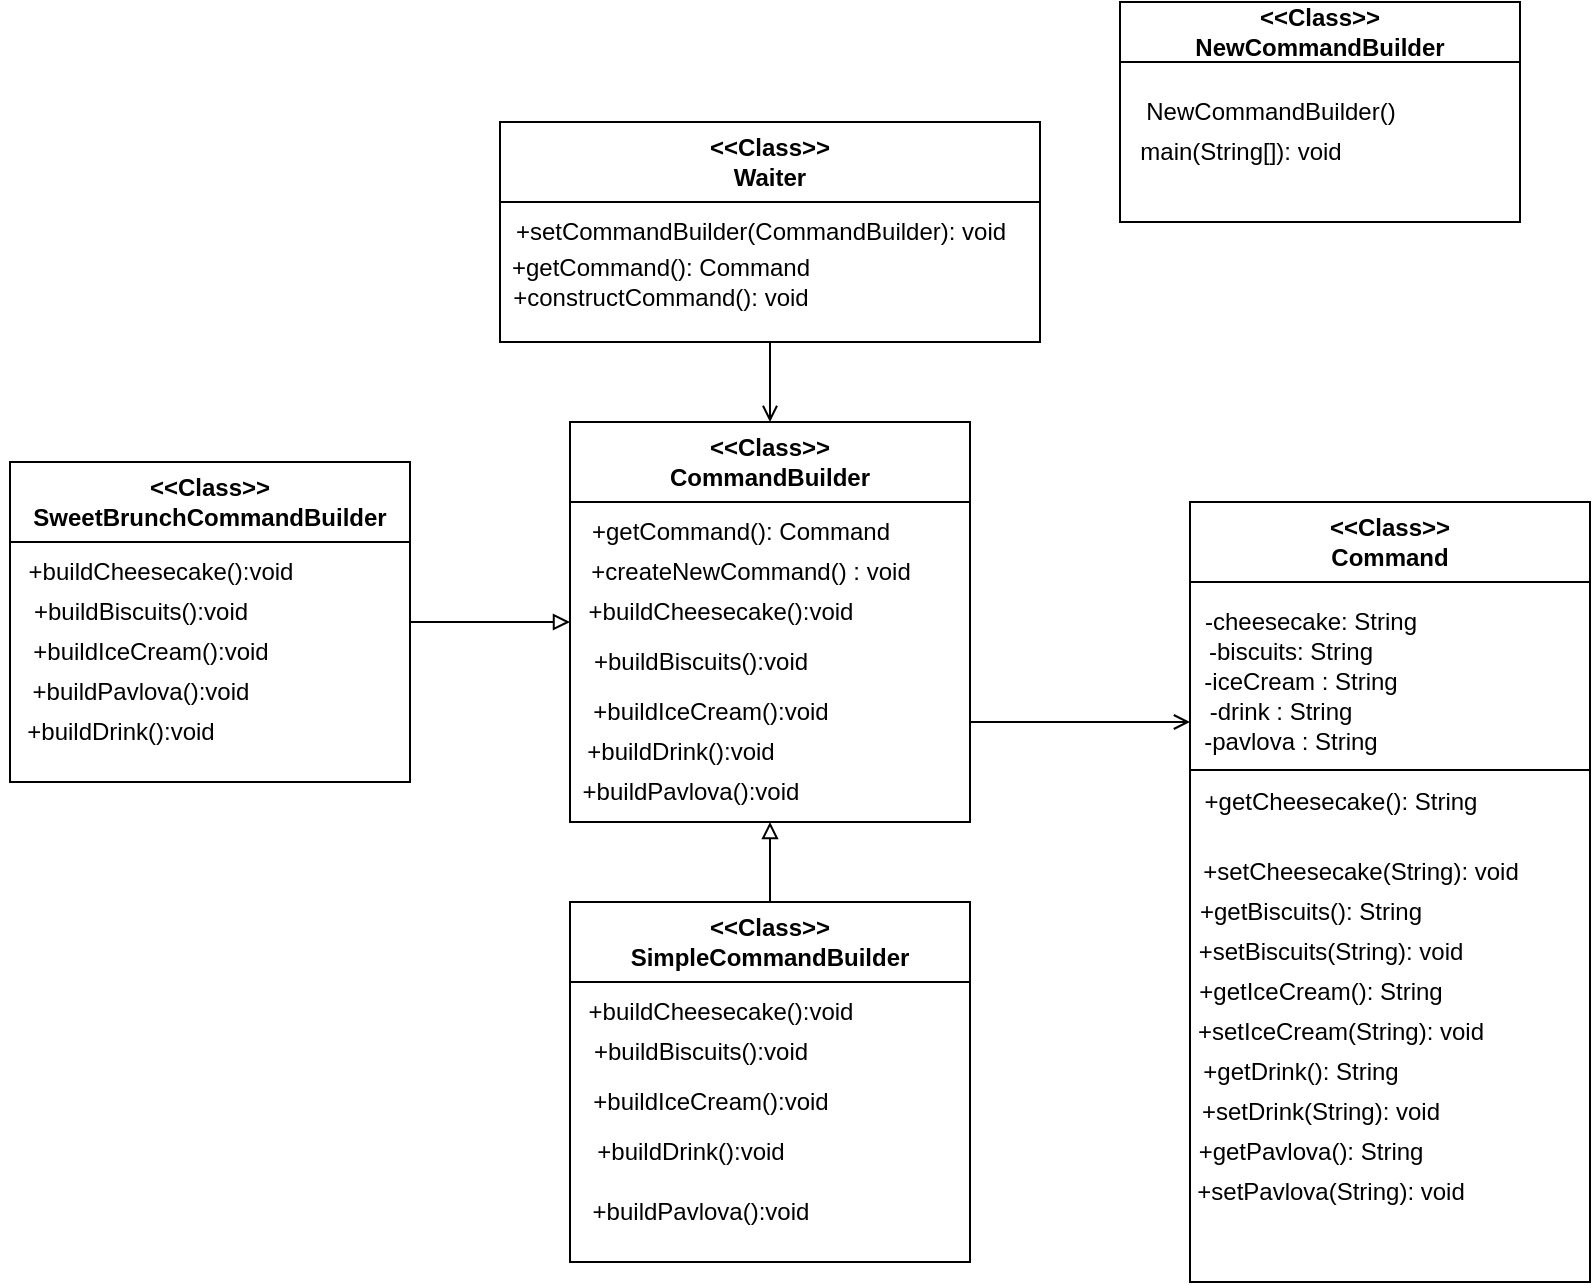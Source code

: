 <mxfile version="21.3.7" type="github">
  <diagram name="Page-1" id="U9FslpP_4WRwXoePvXMz">
    <mxGraphModel dx="1750" dy="1742" grid="1" gridSize="10" guides="1" tooltips="1" connect="1" arrows="1" fold="1" page="1" pageScale="1" pageWidth="1169" pageHeight="827" math="0" shadow="0">
      <root>
        <mxCell id="0" />
        <mxCell id="1" parent="0" />
        <mxCell id="bDbSbjliOwDVEzyQ-WYC-8" style="edgeStyle=orthogonalEdgeStyle;rounded=0;orthogonalLoop=1;jettySize=auto;html=1;exitX=0.5;exitY=1;exitDx=0;exitDy=0;entryX=0.5;entryY=0;entryDx=0;entryDy=0;endArrow=open;endFill=0;" parent="1" source="bDbSbjliOwDVEzyQ-WYC-1" target="bDbSbjliOwDVEzyQ-WYC-5" edge="1">
          <mxGeometry relative="1" as="geometry" />
        </mxCell>
        <mxCell id="bDbSbjliOwDVEzyQ-WYC-1" value="&amp;lt;&amp;lt;Class&amp;gt;&amp;gt;&lt;br&gt;Waiter" style="swimlane;whiteSpace=wrap;html=1;startSize=40;" parent="1" vertex="1">
          <mxGeometry x="295" y="-360" width="270" height="110" as="geometry" />
        </mxCell>
        <mxCell id="bDbSbjliOwDVEzyQ-WYC-12" value="+setCommandBuilder(CommandBuilder): void" style="text;html=1;align=center;verticalAlign=middle;resizable=0;points=[];autosize=1;strokeColor=none;fillColor=none;" parent="bDbSbjliOwDVEzyQ-WYC-1" vertex="1">
          <mxGeometry x="-5" y="40" width="270" height="30" as="geometry" />
        </mxCell>
        <mxCell id="bDbSbjliOwDVEzyQ-WYC-13" value="+getCommand(): Command&lt;br&gt;+constructCommand(): void" style="text;html=1;align=center;verticalAlign=middle;resizable=0;points=[];autosize=1;strokeColor=none;fillColor=none;" parent="bDbSbjliOwDVEzyQ-WYC-1" vertex="1">
          <mxGeometry x="-5" y="60" width="170" height="40" as="geometry" />
        </mxCell>
        <mxCell id="bDbSbjliOwDVEzyQ-WYC-9" style="edgeStyle=orthogonalEdgeStyle;rounded=0;orthogonalLoop=1;jettySize=auto;html=1;exitX=1;exitY=0.5;exitDx=0;exitDy=0;endArrow=block;endFill=0;" parent="1" source="bDbSbjliOwDVEzyQ-WYC-3" edge="1">
          <mxGeometry relative="1" as="geometry">
            <mxPoint x="330" y="-110" as="targetPoint" />
          </mxGeometry>
        </mxCell>
        <mxCell id="bDbSbjliOwDVEzyQ-WYC-3" value="&amp;lt;&amp;lt;Class&amp;gt;&amp;gt;&lt;br&gt;SweetBrunchCommandBuilder" style="swimlane;whiteSpace=wrap;html=1;startSize=40;" parent="1" vertex="1">
          <mxGeometry x="50" y="-190" width="200" height="160" as="geometry" />
        </mxCell>
        <mxCell id="bDbSbjliOwDVEzyQ-WYC-60" value="+buildCheesecake():void" style="text;html=1;align=center;verticalAlign=middle;resizable=0;points=[];autosize=1;strokeColor=none;fillColor=none;" parent="bDbSbjliOwDVEzyQ-WYC-3" vertex="1">
          <mxGeometry x="-5" y="40" width="160" height="30" as="geometry" />
        </mxCell>
        <mxCell id="bDbSbjliOwDVEzyQ-WYC-61" value="+buildBiscuits():void" style="text;html=1;align=center;verticalAlign=middle;resizable=0;points=[];autosize=1;strokeColor=none;fillColor=none;" parent="bDbSbjliOwDVEzyQ-WYC-3" vertex="1">
          <mxGeometry y="60" width="130" height="30" as="geometry" />
        </mxCell>
        <mxCell id="bDbSbjliOwDVEzyQ-WYC-62" value="+buildDrink():void" style="text;html=1;align=center;verticalAlign=middle;resizable=0;points=[];autosize=1;strokeColor=none;fillColor=none;" parent="bDbSbjliOwDVEzyQ-WYC-3" vertex="1">
          <mxGeometry x="-5" y="120" width="120" height="30" as="geometry" />
        </mxCell>
        <mxCell id="bDbSbjliOwDVEzyQ-WYC-63" value="+buildPavlova():void" style="text;html=1;align=center;verticalAlign=middle;resizable=0;points=[];autosize=1;strokeColor=none;fillColor=none;" parent="bDbSbjliOwDVEzyQ-WYC-3" vertex="1">
          <mxGeometry y="100" width="130" height="30" as="geometry" />
        </mxCell>
        <mxCell id="bDbSbjliOwDVEzyQ-WYC-64" value="+buildIceCream():void" style="text;html=1;align=center;verticalAlign=middle;resizable=0;points=[];autosize=1;strokeColor=none;fillColor=none;" parent="bDbSbjliOwDVEzyQ-WYC-3" vertex="1">
          <mxGeometry y="80" width="140" height="30" as="geometry" />
        </mxCell>
        <mxCell id="bDbSbjliOwDVEzyQ-WYC-4" value="&amp;lt;&amp;lt;Class&amp;gt;&amp;gt;&lt;br&gt;Command" style="swimlane;whiteSpace=wrap;html=1;startSize=40;" parent="1" vertex="1">
          <mxGeometry x="640" y="-170" width="200" height="390" as="geometry" />
        </mxCell>
        <mxCell id="bDbSbjliOwDVEzyQ-WYC-28" value="-cheesecake: String" style="text;html=1;align=center;verticalAlign=middle;resizable=0;points=[];autosize=1;strokeColor=none;fillColor=none;" parent="bDbSbjliOwDVEzyQ-WYC-4" vertex="1">
          <mxGeometry x="-5" y="45" width="130" height="30" as="geometry" />
        </mxCell>
        <mxCell id="bDbSbjliOwDVEzyQ-WYC-29" value="-biscuits: String" style="text;html=1;align=center;verticalAlign=middle;resizable=0;points=[];autosize=1;strokeColor=none;fillColor=none;" parent="bDbSbjliOwDVEzyQ-WYC-4" vertex="1">
          <mxGeometry x="-5" y="60" width="110" height="30" as="geometry" />
        </mxCell>
        <mxCell id="bDbSbjliOwDVEzyQ-WYC-30" value="-iceCream : String" style="text;html=1;align=center;verticalAlign=middle;resizable=0;points=[];autosize=1;strokeColor=none;fillColor=none;" parent="bDbSbjliOwDVEzyQ-WYC-4" vertex="1">
          <mxGeometry x="-5" y="75" width="120" height="30" as="geometry" />
        </mxCell>
        <mxCell id="bDbSbjliOwDVEzyQ-WYC-31" value="-drink : String" style="text;html=1;align=center;verticalAlign=middle;resizable=0;points=[];autosize=1;strokeColor=none;fillColor=none;" parent="bDbSbjliOwDVEzyQ-WYC-4" vertex="1">
          <mxGeometry y="90" width="90" height="30" as="geometry" />
        </mxCell>
        <mxCell id="bDbSbjliOwDVEzyQ-WYC-32" value="-pavlova : String" style="text;html=1;align=center;verticalAlign=middle;resizable=0;points=[];autosize=1;strokeColor=none;fillColor=none;" parent="bDbSbjliOwDVEzyQ-WYC-4" vertex="1">
          <mxGeometry x="-5" y="105" width="110" height="30" as="geometry" />
        </mxCell>
        <mxCell id="bDbSbjliOwDVEzyQ-WYC-41" value="+setCheesecake(String): void" style="text;html=1;align=center;verticalAlign=middle;resizable=0;points=[];autosize=1;strokeColor=none;fillColor=none;" parent="bDbSbjliOwDVEzyQ-WYC-4" vertex="1">
          <mxGeometry x="-5" y="170" width="180" height="30" as="geometry" />
        </mxCell>
        <mxCell id="bDbSbjliOwDVEzyQ-WYC-40" value="+getCheesecake(): String" style="text;html=1;align=center;verticalAlign=middle;resizable=0;points=[];autosize=1;strokeColor=none;fillColor=none;" parent="bDbSbjliOwDVEzyQ-WYC-4" vertex="1">
          <mxGeometry x="-5" y="135" width="160" height="30" as="geometry" />
        </mxCell>
        <mxCell id="bDbSbjliOwDVEzyQ-WYC-42" value="+getBiscuits(): String" style="text;html=1;align=center;verticalAlign=middle;resizable=0;points=[];autosize=1;strokeColor=none;fillColor=none;" parent="bDbSbjliOwDVEzyQ-WYC-4" vertex="1">
          <mxGeometry x="-5" y="190" width="130" height="30" as="geometry" />
        </mxCell>
        <mxCell id="bDbSbjliOwDVEzyQ-WYC-44" value="+setBiscuits(String): void" style="text;html=1;align=center;verticalAlign=middle;resizable=0;points=[];autosize=1;strokeColor=none;fillColor=none;" parent="bDbSbjliOwDVEzyQ-WYC-4" vertex="1">
          <mxGeometry x="-10" y="210" width="160" height="30" as="geometry" />
        </mxCell>
        <mxCell id="bDbSbjliOwDVEzyQ-WYC-45" value="+setIceCream(String): void" style="text;html=1;align=center;verticalAlign=middle;resizable=0;points=[];autosize=1;strokeColor=none;fillColor=none;" parent="bDbSbjliOwDVEzyQ-WYC-4" vertex="1">
          <mxGeometry x="-10" y="250" width="170" height="30" as="geometry" />
        </mxCell>
        <mxCell id="bDbSbjliOwDVEzyQ-WYC-47" value="+setDrink(String): void" style="text;html=1;align=center;verticalAlign=middle;resizable=0;points=[];autosize=1;strokeColor=none;fillColor=none;" parent="bDbSbjliOwDVEzyQ-WYC-4" vertex="1">
          <mxGeometry x="-5" y="290" width="140" height="30" as="geometry" />
        </mxCell>
        <mxCell id="bDbSbjliOwDVEzyQ-WYC-46" value="+setPavlova(String): void" style="text;html=1;align=center;verticalAlign=middle;resizable=0;points=[];autosize=1;strokeColor=none;fillColor=none;" parent="bDbSbjliOwDVEzyQ-WYC-4" vertex="1">
          <mxGeometry x="-10" y="330" width="160" height="30" as="geometry" />
        </mxCell>
        <mxCell id="bDbSbjliOwDVEzyQ-WYC-51" value="+getDrink(): String" style="text;html=1;align=center;verticalAlign=middle;resizable=0;points=[];autosize=1;strokeColor=none;fillColor=none;" parent="bDbSbjliOwDVEzyQ-WYC-4" vertex="1">
          <mxGeometry x="-5" y="270" width="120" height="30" as="geometry" />
        </mxCell>
        <mxCell id="bDbSbjliOwDVEzyQ-WYC-50" value="+getPavlova(): String" style="text;html=1;align=center;verticalAlign=middle;resizable=0;points=[];autosize=1;strokeColor=none;fillColor=none;" parent="bDbSbjliOwDVEzyQ-WYC-4" vertex="1">
          <mxGeometry x="-10" y="310" width="140" height="30" as="geometry" />
        </mxCell>
        <mxCell id="bDbSbjliOwDVEzyQ-WYC-49" value="+getIceCream(): String" style="text;html=1;align=center;verticalAlign=middle;resizable=0;points=[];autosize=1;strokeColor=none;fillColor=none;" parent="bDbSbjliOwDVEzyQ-WYC-4" vertex="1">
          <mxGeometry x="-10" y="230" width="150" height="30" as="geometry" />
        </mxCell>
        <mxCell id="bDbSbjliOwDVEzyQ-WYC-27" value="" style="endArrow=none;html=1;rounded=0;" parent="bDbSbjliOwDVEzyQ-WYC-4" edge="1">
          <mxGeometry width="50" height="50" relative="1" as="geometry">
            <mxPoint y="134" as="sourcePoint" />
            <mxPoint x="200" y="134" as="targetPoint" />
            <Array as="points">
              <mxPoint x="30" y="134" />
              <mxPoint x="110" y="134" />
            </Array>
          </mxGeometry>
        </mxCell>
        <mxCell id="bDbSbjliOwDVEzyQ-WYC-7" style="edgeStyle=orthogonalEdgeStyle;rounded=0;orthogonalLoop=1;jettySize=auto;html=1;exitX=1;exitY=0.5;exitDx=0;exitDy=0;endArrow=open;endFill=0;" parent="1" source="bDbSbjliOwDVEzyQ-WYC-5" edge="1">
          <mxGeometry relative="1" as="geometry">
            <mxPoint x="640" y="-60" as="targetPoint" />
            <Array as="points">
              <mxPoint x="530" y="-60" />
            </Array>
          </mxGeometry>
        </mxCell>
        <mxCell id="bDbSbjliOwDVEzyQ-WYC-5" value="&amp;lt;&amp;lt;Class&amp;gt;&amp;gt;&lt;br&gt;CommandBuilder" style="swimlane;whiteSpace=wrap;html=1;startSize=40;" parent="1" vertex="1">
          <mxGeometry x="330" y="-210" width="200" height="200" as="geometry" />
        </mxCell>
        <mxCell id="bDbSbjliOwDVEzyQ-WYC-18" value="+getCommand(): Command" style="text;html=1;align=center;verticalAlign=middle;resizable=0;points=[];autosize=1;strokeColor=none;fillColor=none;" parent="bDbSbjliOwDVEzyQ-WYC-5" vertex="1">
          <mxGeometry y="40" width="170" height="30" as="geometry" />
        </mxCell>
        <mxCell id="bDbSbjliOwDVEzyQ-WYC-19" value="+createNewCommand() : void" style="text;html=1;align=center;verticalAlign=middle;resizable=0;points=[];autosize=1;strokeColor=none;fillColor=none;" parent="bDbSbjliOwDVEzyQ-WYC-5" vertex="1">
          <mxGeometry y="60" width="180" height="30" as="geometry" />
        </mxCell>
        <mxCell id="bDbSbjliOwDVEzyQ-WYC-21" value="+buildCheesecake():void" style="text;html=1;align=center;verticalAlign=middle;resizable=0;points=[];autosize=1;strokeColor=none;fillColor=none;" parent="bDbSbjliOwDVEzyQ-WYC-5" vertex="1">
          <mxGeometry x="-5" y="80" width="160" height="30" as="geometry" />
        </mxCell>
        <mxCell id="bDbSbjliOwDVEzyQ-WYC-20" value="+buildDrink():void" style="text;html=1;align=center;verticalAlign=middle;resizable=0;points=[];autosize=1;strokeColor=none;fillColor=none;" parent="bDbSbjliOwDVEzyQ-WYC-5" vertex="1">
          <mxGeometry x="-5" y="150" width="120" height="30" as="geometry" />
        </mxCell>
        <mxCell id="bDbSbjliOwDVEzyQ-WYC-22" value="+buildBiscuits():void" style="text;html=1;align=center;verticalAlign=middle;resizable=0;points=[];autosize=1;strokeColor=none;fillColor=none;" parent="bDbSbjliOwDVEzyQ-WYC-5" vertex="1">
          <mxGeometry y="105" width="130" height="30" as="geometry" />
        </mxCell>
        <mxCell id="bDbSbjliOwDVEzyQ-WYC-23" value="+buildIceCream():void" style="text;html=1;align=center;verticalAlign=middle;resizable=0;points=[];autosize=1;strokeColor=none;fillColor=none;" parent="bDbSbjliOwDVEzyQ-WYC-5" vertex="1">
          <mxGeometry y="130" width="140" height="30" as="geometry" />
        </mxCell>
        <mxCell id="bDbSbjliOwDVEzyQ-WYC-24" value="+buildPavlova():void" style="text;html=1;align=center;verticalAlign=middle;resizable=0;points=[];autosize=1;strokeColor=none;fillColor=none;" parent="bDbSbjliOwDVEzyQ-WYC-5" vertex="1">
          <mxGeometry x="-5" y="170" width="130" height="30" as="geometry" />
        </mxCell>
        <mxCell id="bDbSbjliOwDVEzyQ-WYC-10" style="edgeStyle=orthogonalEdgeStyle;rounded=0;orthogonalLoop=1;jettySize=auto;html=1;exitX=0.5;exitY=0;exitDx=0;exitDy=0;entryX=0.5;entryY=1;entryDx=0;entryDy=0;endArrow=block;endFill=0;" parent="1" source="bDbSbjliOwDVEzyQ-WYC-6" target="bDbSbjliOwDVEzyQ-WYC-5" edge="1">
          <mxGeometry relative="1" as="geometry" />
        </mxCell>
        <mxCell id="bDbSbjliOwDVEzyQ-WYC-6" value="&amp;lt;&amp;lt;Class&amp;gt;&amp;gt;&lt;br&gt;SimpleCommandBuilder" style="swimlane;whiteSpace=wrap;html=1;startSize=40;" parent="1" vertex="1">
          <mxGeometry x="330" y="30" width="200" height="180" as="geometry" />
        </mxCell>
        <mxCell id="bDbSbjliOwDVEzyQ-WYC-54" value="+buildBiscuits():void" style="text;html=1;align=center;verticalAlign=middle;resizable=0;points=[];autosize=1;strokeColor=none;fillColor=none;" parent="bDbSbjliOwDVEzyQ-WYC-6" vertex="1">
          <mxGeometry y="60" width="130" height="30" as="geometry" />
        </mxCell>
        <mxCell id="bDbSbjliOwDVEzyQ-WYC-55" value="+buildIceCream():void" style="text;html=1;align=center;verticalAlign=middle;resizable=0;points=[];autosize=1;strokeColor=none;fillColor=none;" parent="bDbSbjliOwDVEzyQ-WYC-6" vertex="1">
          <mxGeometry y="85" width="140" height="30" as="geometry" />
        </mxCell>
        <mxCell id="bDbSbjliOwDVEzyQ-WYC-56" value="+buildDrink():void" style="text;html=1;align=center;verticalAlign=middle;resizable=0;points=[];autosize=1;strokeColor=none;fillColor=none;" parent="bDbSbjliOwDVEzyQ-WYC-6" vertex="1">
          <mxGeometry y="110" width="120" height="30" as="geometry" />
        </mxCell>
        <mxCell id="bDbSbjliOwDVEzyQ-WYC-57" value="+buildPavlova():void" style="text;html=1;align=center;verticalAlign=middle;resizable=0;points=[];autosize=1;strokeColor=none;fillColor=none;" parent="bDbSbjliOwDVEzyQ-WYC-6" vertex="1">
          <mxGeometry y="140" width="130" height="30" as="geometry" />
        </mxCell>
        <mxCell id="bDbSbjliOwDVEzyQ-WYC-53" value="+buildCheesecake():void" style="text;html=1;align=center;verticalAlign=middle;resizable=0;points=[];autosize=1;strokeColor=none;fillColor=none;" parent="bDbSbjliOwDVEzyQ-WYC-6" vertex="1">
          <mxGeometry x="-5" y="40" width="160" height="30" as="geometry" />
        </mxCell>
        <mxCell id="bDbSbjliOwDVEzyQ-WYC-11" value="&amp;lt;&amp;lt;Class&amp;gt;&amp;gt;&lt;br&gt;NewCommandBuilder" style="swimlane;whiteSpace=wrap;html=1;startSize=30;" parent="1" vertex="1">
          <mxGeometry x="605" y="-420" width="200" height="110" as="geometry" />
        </mxCell>
        <mxCell id="bDbSbjliOwDVEzyQ-WYC-15" value="NewCommandBuilder()&lt;br&gt;" style="text;html=1;align=center;verticalAlign=middle;resizable=0;points=[];autosize=1;strokeColor=none;fillColor=none;" parent="bDbSbjliOwDVEzyQ-WYC-11" vertex="1">
          <mxGeometry y="40" width="150" height="30" as="geometry" />
        </mxCell>
        <mxCell id="bDbSbjliOwDVEzyQ-WYC-16" value="main(String[]): void" style="text;html=1;align=center;verticalAlign=middle;resizable=0;points=[];autosize=1;strokeColor=none;fillColor=none;" parent="bDbSbjliOwDVEzyQ-WYC-11" vertex="1">
          <mxGeometry y="60" width="120" height="30" as="geometry" />
        </mxCell>
      </root>
    </mxGraphModel>
  </diagram>
</mxfile>
